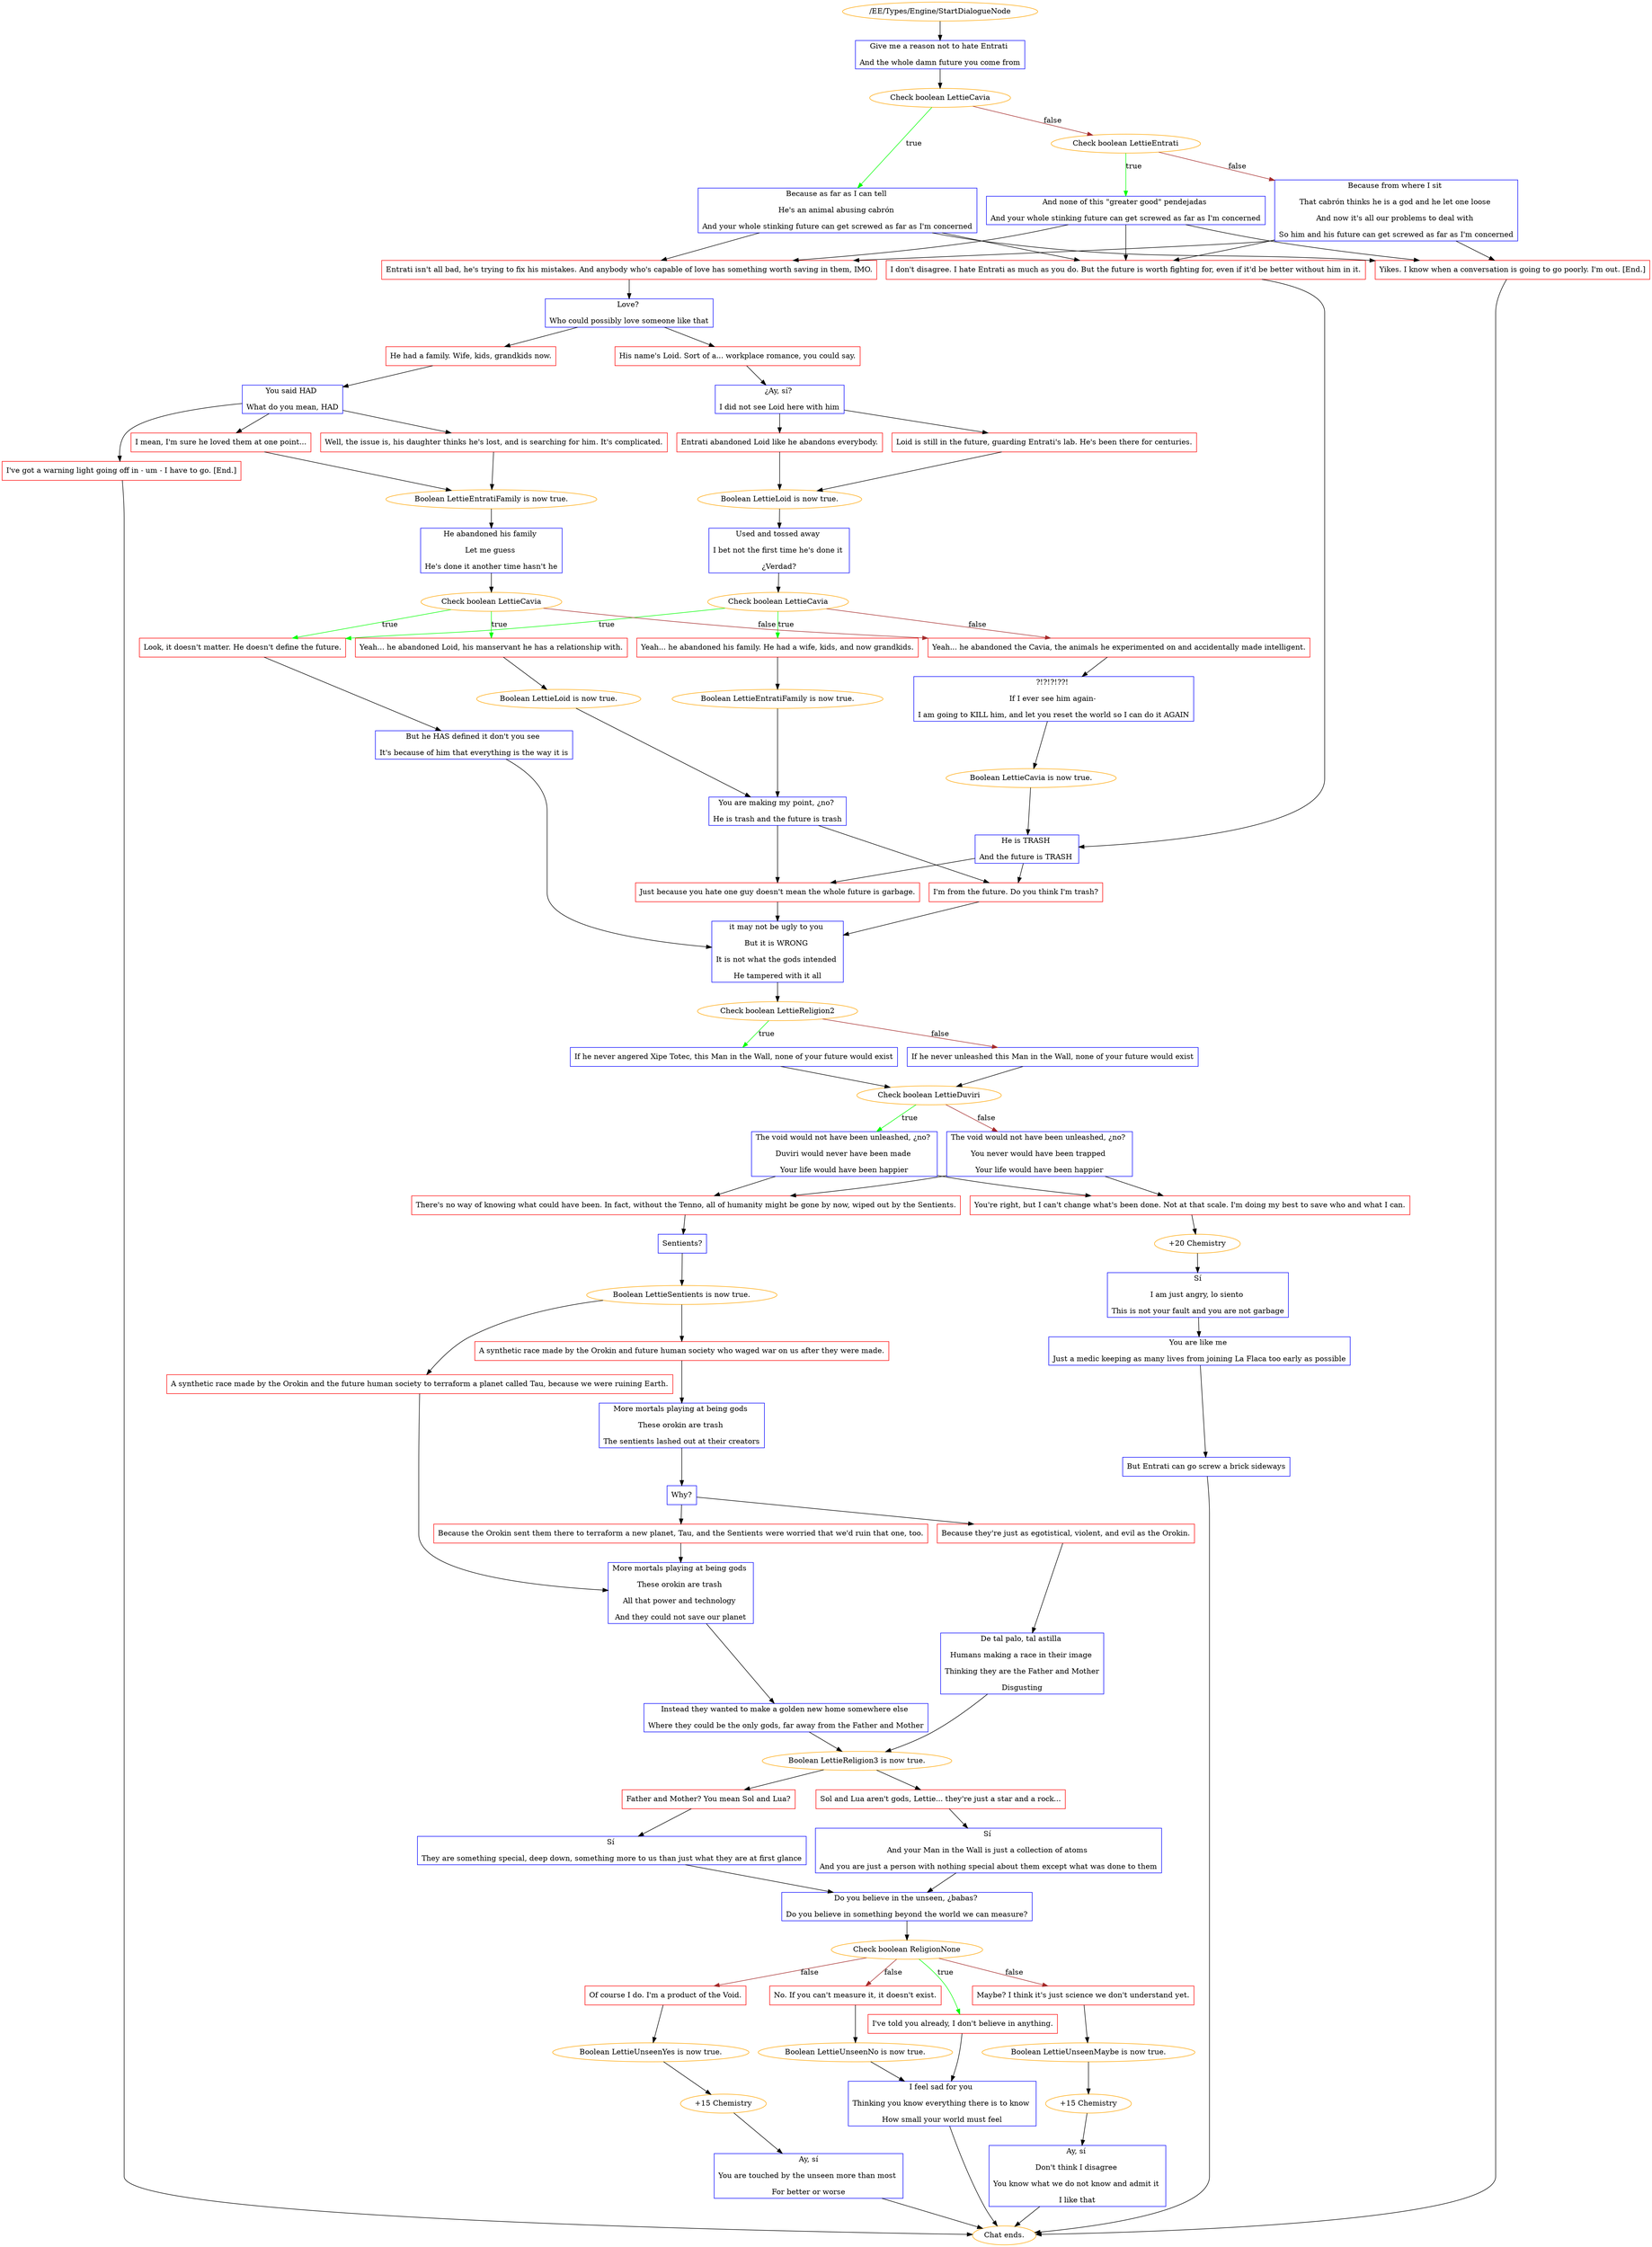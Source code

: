 digraph {
	667 [label="/EE/Types/Engine/StartDialogueNode",color=orange];
		667 -> 668;
	668 [label="Give me a reason not to hate Entrati 
And the whole damn future you come from",shape=box,color=blue];
		668 -> 670;
	670 [label="Check boolean LettieCavia",color=orange];
		670 -> 672 [label=true,color=green];
		670 -> 671 [label=false,color=brown];
	672 [label="Because as far as I can tell 
He's an animal abusing cabrón 
And your whole stinking future can get screwed as far as I'm concerned",shape=box,color=blue];
		672 -> 675;
		672 -> 676;
		672 -> 677;
	671 [label="Check boolean LettieEntrati",color=orange];
		671 -> 673 [label=true,color=green];
		671 -> 674 [label=false,color=brown];
	675 [label="I don't disagree. I hate Entrati as much as you do. But the future is worth fighting for, even if it'd be better without him in it.",shape=box,color=red];
		675 -> 706;
	676 [label="Entrati isn't all bad, he's trying to fix his mistakes. And anybody who's capable of love has something worth saving in them, IMO.",shape=box,color=red];
		676 -> 679;
	677 [label="Yikes. I know when a conversation is going to go poorly. I'm out. [End.]",shape=box,color=red];
		677 -> "Chat ends.";
	673 [label="And none of this \"greater good\" pendejadas 
And your whole stinking future can get screwed as far as I'm concerned",shape=box,color=blue];
		673 -> 675;
		673 -> 676;
		673 -> 677;
	674 [label="Because from where I sit 
That cabrón thinks he is a god and he let one loose 
And now it's all our problems to deal with 
So him and his future can get screwed as far as I'm concerned",shape=box,color=blue];
		674 -> 675;
		674 -> 676;
		674 -> 677;
	706 [label="He is TRASH 
And the future is TRASH ",shape=box,color=blue];
		706 -> 708;
		706 -> 709;
	679 [label="Love? 
Who could possibly love someone like that",shape=box,color=blue];
		679 -> 680;
		679 -> 681;
	"Chat ends." [color=orange];
	708 [label="I'm from the future. Do you think I'm trash?",shape=box,color=red];
		708 -> 710;
	709 [label="Just because you hate one guy doesn't mean the whole future is garbage.",shape=box,color=red];
		709 -> 710;
	680 [label="His name's Loid. Sort of a... workplace romance, you could say.",shape=box,color=red];
		680 -> 682;
	681 [label="He had a family. Wife, kids, grandkids now.",shape=box,color=red];
		681 -> 683;
	710 [label="it may not be ugly to you 
But it is WRONG 
It is not what the gods intended 
He tampered with it all",shape=box,color=blue];
		710 -> 711;
	682 [label="¿Ay, sí? 
I did not see Loid here with him",shape=box,color=blue];
		682 -> 684;
		682 -> 685;
	683 [label="You said HAD 
What do you mean, HAD",shape=box,color=blue];
		683 -> 686;
		683 -> 687;
		683 -> 688;
	711 [label="Check boolean LettieReligion2",color=orange];
		711 -> 712 [label=true,color=green];
		711 -> 713 [label=false,color=brown];
	684 [label="Loid is still in the future, guarding Entrati's lab. He's been there for centuries.",shape=box,color=red];
		684 -> 689;
	685 [label="Entrati abandoned Loid like he abandons everybody.",shape=box,color=red];
		685 -> 689;
	686 [label="Well, the issue is, his daughter thinks he's lost, and is searching for him. It's complicated.",shape=box,color=red];
		686 -> 690;
	687 [label="I mean, I'm sure he loved them at one point...",shape=box,color=red];
		687 -> 690;
	688 [label="I've got a warning light going off in - um - I have to go. [End.]",shape=box,color=red];
		688 -> "Chat ends.";
	712 [label="If he never angered Xipe Totec, this Man in the Wall, none of your future would exist",shape=box,color=blue];
		712 -> 714;
	713 [label="If he never unleashed this Man in the Wall, none of your future would exist",shape=box,color=blue];
		713 -> 714;
	689 [label="Boolean LettieLoid is now true.",color=orange];
		689 -> 692;
	690 [label="Boolean LettieEntratiFamily is now true.",color=orange];
		690 -> 693;
	"Chat ends." [color=orange];
	714 [label="Check boolean LettieDuviri",color=orange];
		714 -> 715 [label=true,color=green];
		714 -> 716 [label=false,color=brown];
	692 [label="Used and tossed away 
I bet not the first time he's done it 
¿Verdad?",shape=box,color=blue];
		692 -> 694;
	693 [label="He abandoned his family 
Let me guess 
He's done it another time hasn't he",shape=box,color=blue];
		693 -> 695;
	715 [label="The void would not have been unleashed, ¿no? 
Duviri would never have been made 
Your life would have been happier",shape=box,color=blue];
		715 -> 717;
		715 -> 718;
	716 [label="The void would not have been unleashed, ¿no? 
You never would have been trapped 
Your life would have been happier",shape=box,color=blue];
		716 -> 717;
		716 -> 718;
	694 [label="Check boolean LettieCavia",color=orange];
		694 -> 697 [label=true,color=green];
		694 -> 698 [label=true,color=green];
		694 -> 696 [label=false,color=brown];
	695 [label="Check boolean LettieCavia",color=orange];
		695 -> 698 [label=true,color=green];
		695 -> 699 [label=true,color=green];
		695 -> 696 [label=false,color=brown];
	717 [label="There's no way of knowing what could have been. In fact, without the Tenno, all of humanity might be gone by now, wiped out by the Sentients.",shape=box,color=red];
		717 -> 719;
	718 [label="You're right, but I can't change what's been done. Not at that scale. I'm doing my best to save who and what I can.",shape=box,color=red];
		718 -> 722;
	697 [label="Yeah... he abandoned his family. He had a wife, kids, and now grandkids.",shape=box,color=red];
		697 -> 700;
	698 [label="Look, it doesn't matter. He doesn't define the future.",shape=box,color=red];
		698 -> 702;
	696 [label="Yeah... he abandoned the Cavia, the animals he experimented on and accidentally made intelligent.",shape=box,color=red];
		696 -> 703;
	699 [label="Yeah... he abandoned Loid, his manservant he has a relationship with.",shape=box,color=red];
		699 -> 701;
	719 [label="Sentients?",shape=box,color=blue];
		719 -> 721;
	722 [label="+20 Chemistry",color=orange];
		722 -> 720;
	700 [label="Boolean LettieEntratiFamily is now true.",color=orange];
		700 -> 705;
	702 [label="But he HAS defined it don't you see 
It's because of him that everything is the way it is",shape=box,color=blue];
		702 -> 710;
	703 [label="?!?!?!??! 
If I ever see him again- 
I am going to KILL him, and let you reset the world so I can do it AGAIN",shape=box,color=blue];
		703 -> 704;
	701 [label="Boolean LettieLoid is now true.",color=orange];
		701 -> 705;
	721 [label="Boolean LettieSentients is now true.",color=orange];
		721 -> 724;
		721 -> 725;
	720 [label="Sí
I am just angry, lo siento 
This is not your fault and you are not garbage",shape=box,color=blue];
		720 -> 723;
	705 [label="You are making my point, ¿no? 
He is trash and the future is trash",shape=box,color=blue];
		705 -> 708;
		705 -> 709;
	704 [label="Boolean LettieCavia is now true.",color=orange];
		704 -> 706;
	724 [label="A synthetic race made by the Orokin and the future human society to terraform a planet called Tau, because we were ruining Earth.",shape=box,color=red];
		724 -> 732;
	725 [label="A synthetic race made by the Orokin and future human society who waged war on us after they were made.",shape=box,color=red];
		725 -> 727;
	723 [label="You are like me 
Just a medic keeping as many lives from joining La Flaca too early as possible",shape=box,color=blue];
		723 -> 726;
	732 [label="More mortals playing at being gods 
These orokin are trash 
All that power and technology 
And they could not save our planet",shape=box,color=blue];
		732 -> 734;
	727 [label="More mortals playing at being gods 
These orokin are trash 
The sentients lashed out at their creators",shape=box,color=blue];
		727 -> 729;
	726 [label="But Entrati can go screw a brick sideways",shape=box,color=blue];
		726 -> "Chat ends.";
	734 [label="Instead they wanted to make a golden new home somewhere else 
Where they could be the only gods, far away from the Father and Mother",shape=box,color=blue];
		734 -> 735;
	729 [label="Why?",shape=box,color=blue];
		729 -> 730;
		729 -> 731;
	"Chat ends." [color=orange];
	735 [label="Boolean LettieReligion3 is now true.",color=orange];
		735 -> 736;
		735 -> 737;
	730 [label="Because the Orokin sent them there to terraform a new planet, Tau, and the Sentients were worried that we'd ruin that one, too.",shape=box,color=red];
		730 -> 732;
	731 [label="Because they're just as egotistical, violent, and evil as the Orokin.",shape=box,color=red];
		731 -> 733;
	736 [label="Father and Mother? You mean Sol and Lua?",shape=box,color=red];
		736 -> 738;
	737 [label="Sol and Lua aren't gods, Lettie... they're just a star and a rock...",shape=box,color=red];
		737 -> 739;
	733 [label="De tal palo, tal astilla 
Humans making a race in their image 
Thinking they are the Father and Mother
Disgusting",shape=box,color=blue];
		733 -> 735;
	738 [label="Sí 
They are something special, deep down, something more to us than just what they are at first glance",shape=box,color=blue];
		738 -> 740;
	739 [label="Sí 
And your Man in the Wall is just a collection of atoms 
And you are just a person with nothing special about them except what was done to them",shape=box,color=blue];
		739 -> 740;
	740 [label="Do you believe in the unseen, ¿babas? 
Do you believe in something beyond the world we can measure?",shape=box,color=blue];
		740 -> 741;
	741 [label="Check boolean ReligionNone",color=orange];
		741 -> 742 [label=true,color=green];
		741 -> 743 [label=false,color=brown];
		741 -> 744 [label=false,color=brown];
		741 -> 745 [label=false,color=brown];
	742 [label="I've told you already, I don't believe in anything.",shape=box,color=red];
		742 -> 751;
	743 [label="No. If you can't measure it, it doesn't exist.",shape=box,color=red];
		743 -> 746;
	744 [label="Maybe? I think it's just science we don't understand yet.",shape=box,color=red];
		744 -> 747;
	745 [label="Of course I do. I'm a product of the Void.",shape=box,color=red];
		745 -> 748;
	751 [label="I feel sad for you 
Thinking you know everything there is to know 
How small your world must feel",shape=box,color=blue];
		751 -> "Chat ends.";
	746 [label="Boolean LettieUnseenNo is now true.",color=orange];
		746 -> 751;
	747 [label="Boolean LettieUnseenMaybe is now true.",color=orange];
		747 -> 749;
	748 [label="Boolean LettieUnseenYes is now true.",color=orange];
		748 -> 750;
	"Chat ends." [color=orange];
	749 [label="+15 Chemistry",color=orange];
		749 -> 752;
	750 [label="+15 Chemistry",color=orange];
		750 -> 753;
	752 [label="Ay, sí 
Don't think I disagree 
You know what we do not know and admit it 
I like that",shape=box,color=blue];
		752 -> "Chat ends.";
	753 [label="Ay, sí
You are touched by the unseen more than most 
For better or worse",shape=box,color=blue];
		753 -> "Chat ends.";
	"Chat ends." [color=orange];
	"Chat ends." [color=orange];
}